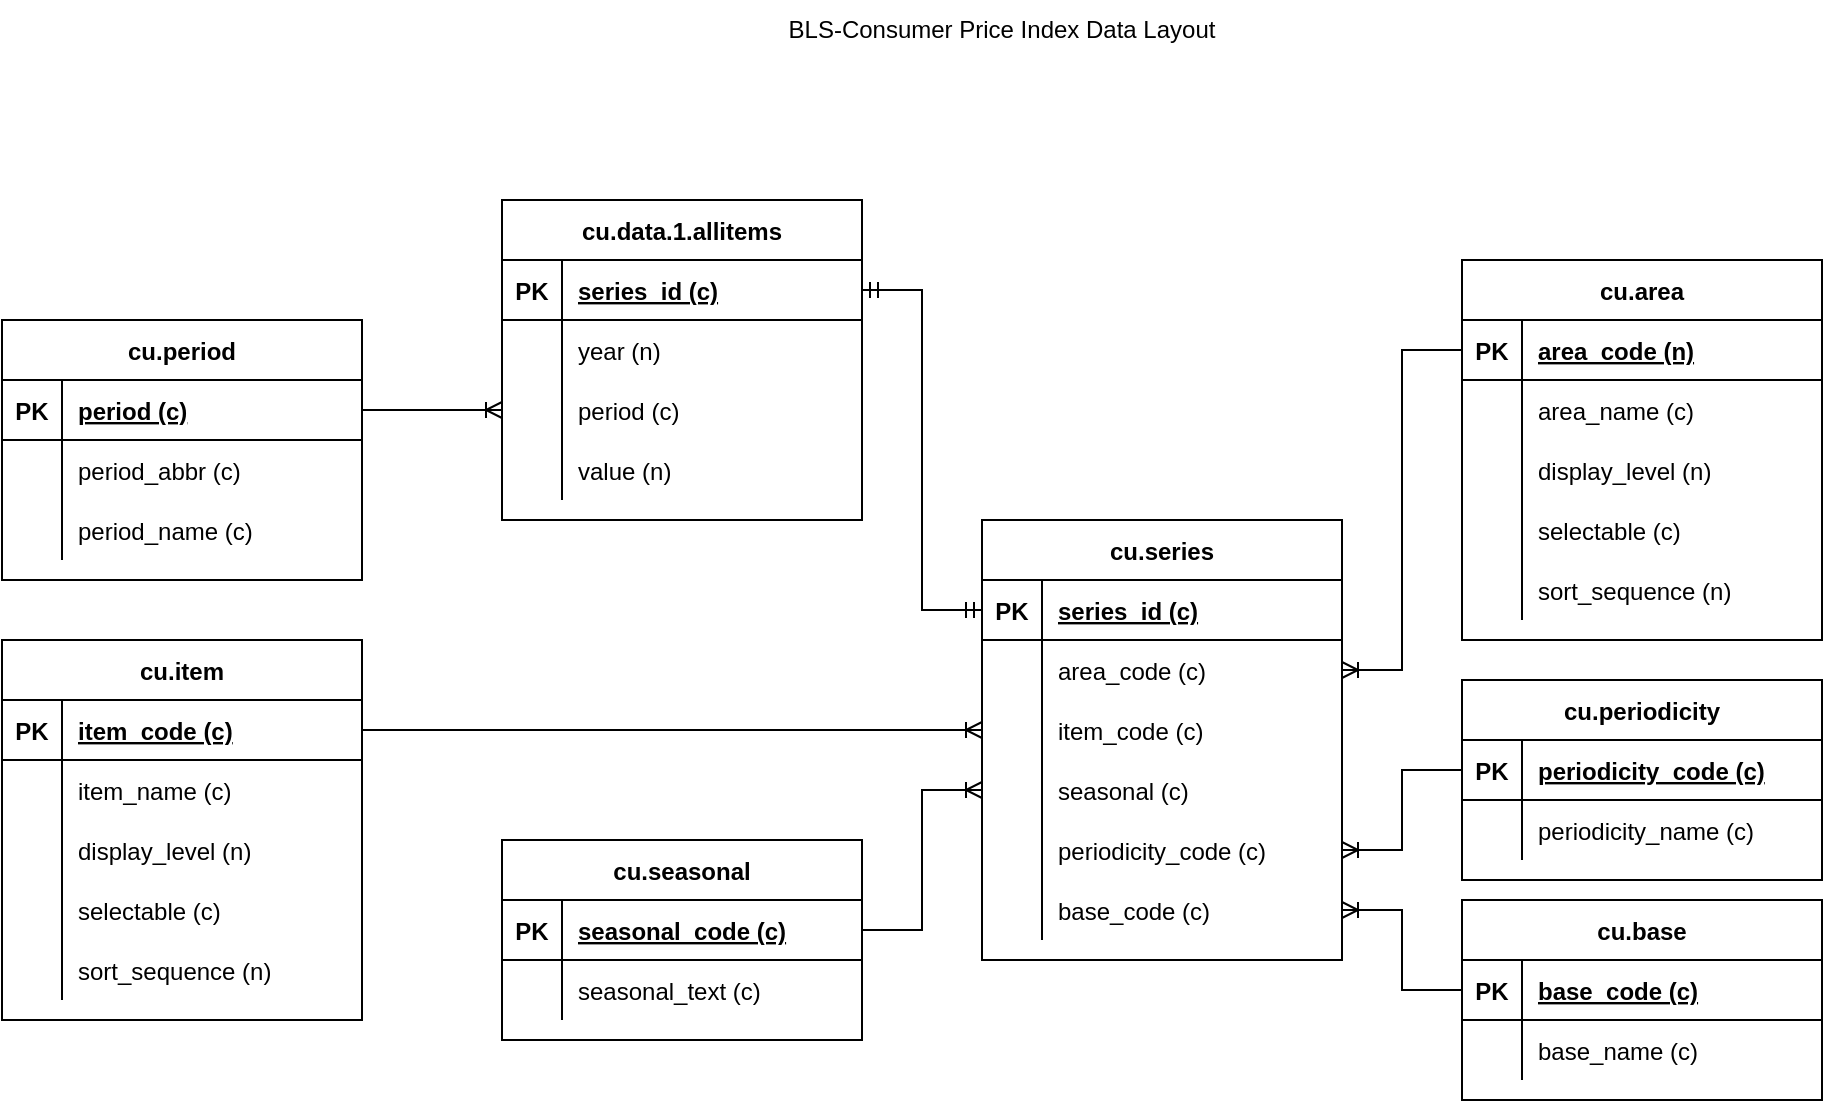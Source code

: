 <mxfile version="15.7.0" type="github">
  <diagram id="PJ_tOy3wqGNnzfthgvmi" name="Page-1">
    <mxGraphModel dx="1006" dy="717" grid="1" gridSize="10" guides="1" tooltips="1" connect="1" arrows="1" fold="1" page="1" pageScale="1" pageWidth="850" pageHeight="1100" math="0" shadow="0">
      <root>
        <mxCell id="0" />
        <mxCell id="1" parent="0" />
        <mxCell id="EounWeJHLYXHuSPAke20-1" value="cu.area" style="shape=table;startSize=30;container=1;collapsible=1;childLayout=tableLayout;fixedRows=1;rowLines=0;fontStyle=1;align=center;resizeLast=1;" vertex="1" parent="1">
          <mxGeometry x="1200" y="420" width="180" height="190" as="geometry" />
        </mxCell>
        <mxCell id="EounWeJHLYXHuSPAke20-2" value="" style="shape=partialRectangle;collapsible=0;dropTarget=0;pointerEvents=0;fillColor=none;top=0;left=0;bottom=1;right=0;points=[[0,0.5],[1,0.5]];portConstraint=eastwest;" vertex="1" parent="EounWeJHLYXHuSPAke20-1">
          <mxGeometry y="30" width="180" height="30" as="geometry" />
        </mxCell>
        <mxCell id="EounWeJHLYXHuSPAke20-3" value="PK" style="shape=partialRectangle;connectable=0;fillColor=none;top=0;left=0;bottom=0;right=0;fontStyle=1;overflow=hidden;" vertex="1" parent="EounWeJHLYXHuSPAke20-2">
          <mxGeometry width="30" height="30" as="geometry">
            <mxRectangle width="30" height="30" as="alternateBounds" />
          </mxGeometry>
        </mxCell>
        <mxCell id="EounWeJHLYXHuSPAke20-4" value="area_code (n)" style="shape=partialRectangle;connectable=0;fillColor=none;top=0;left=0;bottom=0;right=0;align=left;spacingLeft=6;fontStyle=5;overflow=hidden;" vertex="1" parent="EounWeJHLYXHuSPAke20-2">
          <mxGeometry x="30" width="150" height="30" as="geometry">
            <mxRectangle width="150" height="30" as="alternateBounds" />
          </mxGeometry>
        </mxCell>
        <mxCell id="EounWeJHLYXHuSPAke20-5" value="" style="shape=partialRectangle;collapsible=0;dropTarget=0;pointerEvents=0;fillColor=none;top=0;left=0;bottom=0;right=0;points=[[0,0.5],[1,0.5]];portConstraint=eastwest;" vertex="1" parent="EounWeJHLYXHuSPAke20-1">
          <mxGeometry y="60" width="180" height="30" as="geometry" />
        </mxCell>
        <mxCell id="EounWeJHLYXHuSPAke20-6" value="" style="shape=partialRectangle;connectable=0;fillColor=none;top=0;left=0;bottom=0;right=0;editable=1;overflow=hidden;" vertex="1" parent="EounWeJHLYXHuSPAke20-5">
          <mxGeometry width="30" height="30" as="geometry">
            <mxRectangle width="30" height="30" as="alternateBounds" />
          </mxGeometry>
        </mxCell>
        <mxCell id="EounWeJHLYXHuSPAke20-7" value="area_name (c)" style="shape=partialRectangle;connectable=0;fillColor=none;top=0;left=0;bottom=0;right=0;align=left;spacingLeft=6;overflow=hidden;" vertex="1" parent="EounWeJHLYXHuSPAke20-5">
          <mxGeometry x="30" width="150" height="30" as="geometry">
            <mxRectangle width="150" height="30" as="alternateBounds" />
          </mxGeometry>
        </mxCell>
        <mxCell id="EounWeJHLYXHuSPAke20-8" value="" style="shape=partialRectangle;collapsible=0;dropTarget=0;pointerEvents=0;fillColor=none;top=0;left=0;bottom=0;right=0;points=[[0,0.5],[1,0.5]];portConstraint=eastwest;" vertex="1" parent="EounWeJHLYXHuSPAke20-1">
          <mxGeometry y="90" width="180" height="30" as="geometry" />
        </mxCell>
        <mxCell id="EounWeJHLYXHuSPAke20-9" value="" style="shape=partialRectangle;connectable=0;fillColor=none;top=0;left=0;bottom=0;right=0;editable=1;overflow=hidden;" vertex="1" parent="EounWeJHLYXHuSPAke20-8">
          <mxGeometry width="30" height="30" as="geometry">
            <mxRectangle width="30" height="30" as="alternateBounds" />
          </mxGeometry>
        </mxCell>
        <mxCell id="EounWeJHLYXHuSPAke20-10" value="display_level (n)" style="shape=partialRectangle;connectable=0;fillColor=none;top=0;left=0;bottom=0;right=0;align=left;spacingLeft=6;overflow=hidden;" vertex="1" parent="EounWeJHLYXHuSPAke20-8">
          <mxGeometry x="30" width="150" height="30" as="geometry">
            <mxRectangle width="150" height="30" as="alternateBounds" />
          </mxGeometry>
        </mxCell>
        <mxCell id="EounWeJHLYXHuSPAke20-11" value="" style="shape=partialRectangle;collapsible=0;dropTarget=0;pointerEvents=0;fillColor=none;top=0;left=0;bottom=0;right=0;points=[[0,0.5],[1,0.5]];portConstraint=eastwest;" vertex="1" parent="EounWeJHLYXHuSPAke20-1">
          <mxGeometry y="120" width="180" height="30" as="geometry" />
        </mxCell>
        <mxCell id="EounWeJHLYXHuSPAke20-12" value="" style="shape=partialRectangle;connectable=0;fillColor=none;top=0;left=0;bottom=0;right=0;editable=1;overflow=hidden;" vertex="1" parent="EounWeJHLYXHuSPAke20-11">
          <mxGeometry width="30" height="30" as="geometry">
            <mxRectangle width="30" height="30" as="alternateBounds" />
          </mxGeometry>
        </mxCell>
        <mxCell id="EounWeJHLYXHuSPAke20-13" value="selectable (c)" style="shape=partialRectangle;connectable=0;fillColor=none;top=0;left=0;bottom=0;right=0;align=left;spacingLeft=6;overflow=hidden;" vertex="1" parent="EounWeJHLYXHuSPAke20-11">
          <mxGeometry x="30" width="150" height="30" as="geometry">
            <mxRectangle width="150" height="30" as="alternateBounds" />
          </mxGeometry>
        </mxCell>
        <mxCell id="EounWeJHLYXHuSPAke20-14" value="" style="shape=partialRectangle;collapsible=0;dropTarget=0;pointerEvents=0;fillColor=none;top=0;left=0;bottom=0;right=0;points=[[0,0.5],[1,0.5]];portConstraint=eastwest;" vertex="1" parent="EounWeJHLYXHuSPAke20-1">
          <mxGeometry y="150" width="180" height="30" as="geometry" />
        </mxCell>
        <mxCell id="EounWeJHLYXHuSPAke20-15" value="" style="shape=partialRectangle;connectable=0;fillColor=none;top=0;left=0;bottom=0;right=0;editable=1;overflow=hidden;" vertex="1" parent="EounWeJHLYXHuSPAke20-14">
          <mxGeometry width="30" height="30" as="geometry">
            <mxRectangle width="30" height="30" as="alternateBounds" />
          </mxGeometry>
        </mxCell>
        <mxCell id="EounWeJHLYXHuSPAke20-16" value="sort_sequence (n)" style="shape=partialRectangle;connectable=0;fillColor=none;top=0;left=0;bottom=0;right=0;align=left;spacingLeft=6;overflow=hidden;" vertex="1" parent="EounWeJHLYXHuSPAke20-14">
          <mxGeometry x="30" width="150" height="30" as="geometry">
            <mxRectangle width="150" height="30" as="alternateBounds" />
          </mxGeometry>
        </mxCell>
        <mxCell id="EounWeJHLYXHuSPAke20-17" value="cu.base" style="shape=table;startSize=30;container=1;collapsible=1;childLayout=tableLayout;fixedRows=1;rowLines=0;fontStyle=1;align=center;resizeLast=1;" vertex="1" parent="1">
          <mxGeometry x="1200" y="740" width="180" height="100" as="geometry" />
        </mxCell>
        <mxCell id="EounWeJHLYXHuSPAke20-18" value="" style="shape=partialRectangle;collapsible=0;dropTarget=0;pointerEvents=0;fillColor=none;top=0;left=0;bottom=1;right=0;points=[[0,0.5],[1,0.5]];portConstraint=eastwest;" vertex="1" parent="EounWeJHLYXHuSPAke20-17">
          <mxGeometry y="30" width="180" height="30" as="geometry" />
        </mxCell>
        <mxCell id="EounWeJHLYXHuSPAke20-19" value="PK" style="shape=partialRectangle;connectable=0;fillColor=none;top=0;left=0;bottom=0;right=0;fontStyle=1;overflow=hidden;" vertex="1" parent="EounWeJHLYXHuSPAke20-18">
          <mxGeometry width="30" height="30" as="geometry">
            <mxRectangle width="30" height="30" as="alternateBounds" />
          </mxGeometry>
        </mxCell>
        <mxCell id="EounWeJHLYXHuSPAke20-20" value="base_code (c)" style="shape=partialRectangle;connectable=0;fillColor=none;top=0;left=0;bottom=0;right=0;align=left;spacingLeft=6;fontStyle=5;overflow=hidden;" vertex="1" parent="EounWeJHLYXHuSPAke20-18">
          <mxGeometry x="30" width="150" height="30" as="geometry">
            <mxRectangle width="150" height="30" as="alternateBounds" />
          </mxGeometry>
        </mxCell>
        <mxCell id="EounWeJHLYXHuSPAke20-21" value="" style="shape=partialRectangle;collapsible=0;dropTarget=0;pointerEvents=0;fillColor=none;top=0;left=0;bottom=0;right=0;points=[[0,0.5],[1,0.5]];portConstraint=eastwest;" vertex="1" parent="EounWeJHLYXHuSPAke20-17">
          <mxGeometry y="60" width="180" height="30" as="geometry" />
        </mxCell>
        <mxCell id="EounWeJHLYXHuSPAke20-22" value="" style="shape=partialRectangle;connectable=0;fillColor=none;top=0;left=0;bottom=0;right=0;editable=1;overflow=hidden;" vertex="1" parent="EounWeJHLYXHuSPAke20-21">
          <mxGeometry width="30" height="30" as="geometry">
            <mxRectangle width="30" height="30" as="alternateBounds" />
          </mxGeometry>
        </mxCell>
        <mxCell id="EounWeJHLYXHuSPAke20-23" value="base_name (c)" style="shape=partialRectangle;connectable=0;fillColor=none;top=0;left=0;bottom=0;right=0;align=left;spacingLeft=6;overflow=hidden;" vertex="1" parent="EounWeJHLYXHuSPAke20-21">
          <mxGeometry x="30" width="150" height="30" as="geometry">
            <mxRectangle width="150" height="30" as="alternateBounds" />
          </mxGeometry>
        </mxCell>
        <mxCell id="EounWeJHLYXHuSPAke20-30" value="cu.data.1.allitems" style="shape=table;startSize=30;container=1;collapsible=1;childLayout=tableLayout;fixedRows=1;rowLines=0;fontStyle=1;align=center;resizeLast=1;" vertex="1" parent="1">
          <mxGeometry x="720" y="390" width="180" height="160" as="geometry" />
        </mxCell>
        <mxCell id="EounWeJHLYXHuSPAke20-31" value="" style="shape=partialRectangle;collapsible=0;dropTarget=0;pointerEvents=0;fillColor=none;top=0;left=0;bottom=1;right=0;points=[[0,0.5],[1,0.5]];portConstraint=eastwest;" vertex="1" parent="EounWeJHLYXHuSPAke20-30">
          <mxGeometry y="30" width="180" height="30" as="geometry" />
        </mxCell>
        <mxCell id="EounWeJHLYXHuSPAke20-32" value="PK" style="shape=partialRectangle;connectable=0;fillColor=none;top=0;left=0;bottom=0;right=0;fontStyle=1;overflow=hidden;" vertex="1" parent="EounWeJHLYXHuSPAke20-31">
          <mxGeometry width="30" height="30" as="geometry">
            <mxRectangle width="30" height="30" as="alternateBounds" />
          </mxGeometry>
        </mxCell>
        <mxCell id="EounWeJHLYXHuSPAke20-33" value="series_id (c)" style="shape=partialRectangle;connectable=0;fillColor=none;top=0;left=0;bottom=0;right=0;align=left;spacingLeft=6;fontStyle=5;overflow=hidden;" vertex="1" parent="EounWeJHLYXHuSPAke20-31">
          <mxGeometry x="30" width="150" height="30" as="geometry">
            <mxRectangle width="150" height="30" as="alternateBounds" />
          </mxGeometry>
        </mxCell>
        <mxCell id="EounWeJHLYXHuSPAke20-34" value="" style="shape=partialRectangle;collapsible=0;dropTarget=0;pointerEvents=0;fillColor=none;top=0;left=0;bottom=0;right=0;points=[[0,0.5],[1,0.5]];portConstraint=eastwest;" vertex="1" parent="EounWeJHLYXHuSPAke20-30">
          <mxGeometry y="60" width="180" height="30" as="geometry" />
        </mxCell>
        <mxCell id="EounWeJHLYXHuSPAke20-35" value="" style="shape=partialRectangle;connectable=0;fillColor=none;top=0;left=0;bottom=0;right=0;editable=1;overflow=hidden;" vertex="1" parent="EounWeJHLYXHuSPAke20-34">
          <mxGeometry width="30" height="30" as="geometry">
            <mxRectangle width="30" height="30" as="alternateBounds" />
          </mxGeometry>
        </mxCell>
        <mxCell id="EounWeJHLYXHuSPAke20-36" value="year (n)" style="shape=partialRectangle;connectable=0;fillColor=none;top=0;left=0;bottom=0;right=0;align=left;spacingLeft=6;overflow=hidden;" vertex="1" parent="EounWeJHLYXHuSPAke20-34">
          <mxGeometry x="30" width="150" height="30" as="geometry">
            <mxRectangle width="150" height="30" as="alternateBounds" />
          </mxGeometry>
        </mxCell>
        <mxCell id="EounWeJHLYXHuSPAke20-37" value="" style="shape=partialRectangle;collapsible=0;dropTarget=0;pointerEvents=0;fillColor=none;top=0;left=0;bottom=0;right=0;points=[[0,0.5],[1,0.5]];portConstraint=eastwest;" vertex="1" parent="EounWeJHLYXHuSPAke20-30">
          <mxGeometry y="90" width="180" height="30" as="geometry" />
        </mxCell>
        <mxCell id="EounWeJHLYXHuSPAke20-38" value="" style="shape=partialRectangle;connectable=0;fillColor=none;top=0;left=0;bottom=0;right=0;editable=1;overflow=hidden;" vertex="1" parent="EounWeJHLYXHuSPAke20-37">
          <mxGeometry width="30" height="30" as="geometry">
            <mxRectangle width="30" height="30" as="alternateBounds" />
          </mxGeometry>
        </mxCell>
        <mxCell id="EounWeJHLYXHuSPAke20-39" value="period (c)" style="shape=partialRectangle;connectable=0;fillColor=none;top=0;left=0;bottom=0;right=0;align=left;spacingLeft=6;overflow=hidden;" vertex="1" parent="EounWeJHLYXHuSPAke20-37">
          <mxGeometry x="30" width="150" height="30" as="geometry">
            <mxRectangle width="150" height="30" as="alternateBounds" />
          </mxGeometry>
        </mxCell>
        <mxCell id="EounWeJHLYXHuSPAke20-40" value="" style="shape=partialRectangle;collapsible=0;dropTarget=0;pointerEvents=0;fillColor=none;top=0;left=0;bottom=0;right=0;points=[[0,0.5],[1,0.5]];portConstraint=eastwest;" vertex="1" parent="EounWeJHLYXHuSPAke20-30">
          <mxGeometry y="120" width="180" height="30" as="geometry" />
        </mxCell>
        <mxCell id="EounWeJHLYXHuSPAke20-41" value="" style="shape=partialRectangle;connectable=0;fillColor=none;top=0;left=0;bottom=0;right=0;editable=1;overflow=hidden;" vertex="1" parent="EounWeJHLYXHuSPAke20-40">
          <mxGeometry width="30" height="30" as="geometry">
            <mxRectangle width="30" height="30" as="alternateBounds" />
          </mxGeometry>
        </mxCell>
        <mxCell id="EounWeJHLYXHuSPAke20-42" value="value (n)" style="shape=partialRectangle;connectable=0;fillColor=none;top=0;left=0;bottom=0;right=0;align=left;spacingLeft=6;overflow=hidden;" vertex="1" parent="EounWeJHLYXHuSPAke20-40">
          <mxGeometry x="30" width="150" height="30" as="geometry">
            <mxRectangle width="150" height="30" as="alternateBounds" />
          </mxGeometry>
        </mxCell>
        <mxCell id="EounWeJHLYXHuSPAke20-43" value="cu.item" style="shape=table;startSize=30;container=1;collapsible=1;childLayout=tableLayout;fixedRows=1;rowLines=0;fontStyle=1;align=center;resizeLast=1;" vertex="1" parent="1">
          <mxGeometry x="470" y="610" width="180" height="190" as="geometry" />
        </mxCell>
        <mxCell id="EounWeJHLYXHuSPAke20-44" value="" style="shape=partialRectangle;collapsible=0;dropTarget=0;pointerEvents=0;fillColor=none;top=0;left=0;bottom=1;right=0;points=[[0,0.5],[1,0.5]];portConstraint=eastwest;" vertex="1" parent="EounWeJHLYXHuSPAke20-43">
          <mxGeometry y="30" width="180" height="30" as="geometry" />
        </mxCell>
        <mxCell id="EounWeJHLYXHuSPAke20-45" value="PK" style="shape=partialRectangle;connectable=0;fillColor=none;top=0;left=0;bottom=0;right=0;fontStyle=1;overflow=hidden;" vertex="1" parent="EounWeJHLYXHuSPAke20-44">
          <mxGeometry width="30" height="30" as="geometry">
            <mxRectangle width="30" height="30" as="alternateBounds" />
          </mxGeometry>
        </mxCell>
        <mxCell id="EounWeJHLYXHuSPAke20-46" value="item_code (c)" style="shape=partialRectangle;connectable=0;fillColor=none;top=0;left=0;bottom=0;right=0;align=left;spacingLeft=6;fontStyle=5;overflow=hidden;" vertex="1" parent="EounWeJHLYXHuSPAke20-44">
          <mxGeometry x="30" width="150" height="30" as="geometry">
            <mxRectangle width="150" height="30" as="alternateBounds" />
          </mxGeometry>
        </mxCell>
        <mxCell id="EounWeJHLYXHuSPAke20-47" value="" style="shape=partialRectangle;collapsible=0;dropTarget=0;pointerEvents=0;fillColor=none;top=0;left=0;bottom=0;right=0;points=[[0,0.5],[1,0.5]];portConstraint=eastwest;" vertex="1" parent="EounWeJHLYXHuSPAke20-43">
          <mxGeometry y="60" width="180" height="30" as="geometry" />
        </mxCell>
        <mxCell id="EounWeJHLYXHuSPAke20-48" value="" style="shape=partialRectangle;connectable=0;fillColor=none;top=0;left=0;bottom=0;right=0;editable=1;overflow=hidden;" vertex="1" parent="EounWeJHLYXHuSPAke20-47">
          <mxGeometry width="30" height="30" as="geometry">
            <mxRectangle width="30" height="30" as="alternateBounds" />
          </mxGeometry>
        </mxCell>
        <mxCell id="EounWeJHLYXHuSPAke20-49" value="item_name (c)" style="shape=partialRectangle;connectable=0;fillColor=none;top=0;left=0;bottom=0;right=0;align=left;spacingLeft=6;overflow=hidden;" vertex="1" parent="EounWeJHLYXHuSPAke20-47">
          <mxGeometry x="30" width="150" height="30" as="geometry">
            <mxRectangle width="150" height="30" as="alternateBounds" />
          </mxGeometry>
        </mxCell>
        <mxCell id="EounWeJHLYXHuSPAke20-50" value="" style="shape=partialRectangle;collapsible=0;dropTarget=0;pointerEvents=0;fillColor=none;top=0;left=0;bottom=0;right=0;points=[[0,0.5],[1,0.5]];portConstraint=eastwest;" vertex="1" parent="EounWeJHLYXHuSPAke20-43">
          <mxGeometry y="90" width="180" height="30" as="geometry" />
        </mxCell>
        <mxCell id="EounWeJHLYXHuSPAke20-51" value="" style="shape=partialRectangle;connectable=0;fillColor=none;top=0;left=0;bottom=0;right=0;editable=1;overflow=hidden;" vertex="1" parent="EounWeJHLYXHuSPAke20-50">
          <mxGeometry width="30" height="30" as="geometry">
            <mxRectangle width="30" height="30" as="alternateBounds" />
          </mxGeometry>
        </mxCell>
        <mxCell id="EounWeJHLYXHuSPAke20-52" value="display_level (n)" style="shape=partialRectangle;connectable=0;fillColor=none;top=0;left=0;bottom=0;right=0;align=left;spacingLeft=6;overflow=hidden;" vertex="1" parent="EounWeJHLYXHuSPAke20-50">
          <mxGeometry x="30" width="150" height="30" as="geometry">
            <mxRectangle width="150" height="30" as="alternateBounds" />
          </mxGeometry>
        </mxCell>
        <mxCell id="EounWeJHLYXHuSPAke20-53" value="" style="shape=partialRectangle;collapsible=0;dropTarget=0;pointerEvents=0;fillColor=none;top=0;left=0;bottom=0;right=0;points=[[0,0.5],[1,0.5]];portConstraint=eastwest;" vertex="1" parent="EounWeJHLYXHuSPAke20-43">
          <mxGeometry y="120" width="180" height="30" as="geometry" />
        </mxCell>
        <mxCell id="EounWeJHLYXHuSPAke20-54" value="" style="shape=partialRectangle;connectable=0;fillColor=none;top=0;left=0;bottom=0;right=0;editable=1;overflow=hidden;" vertex="1" parent="EounWeJHLYXHuSPAke20-53">
          <mxGeometry width="30" height="30" as="geometry">
            <mxRectangle width="30" height="30" as="alternateBounds" />
          </mxGeometry>
        </mxCell>
        <mxCell id="EounWeJHLYXHuSPAke20-55" value="selectable (c)" style="shape=partialRectangle;connectable=0;fillColor=none;top=0;left=0;bottom=0;right=0;align=left;spacingLeft=6;overflow=hidden;" vertex="1" parent="EounWeJHLYXHuSPAke20-53">
          <mxGeometry x="30" width="150" height="30" as="geometry">
            <mxRectangle width="150" height="30" as="alternateBounds" />
          </mxGeometry>
        </mxCell>
        <mxCell id="EounWeJHLYXHuSPAke20-56" value="" style="shape=partialRectangle;collapsible=0;dropTarget=0;pointerEvents=0;fillColor=none;top=0;left=0;bottom=0;right=0;points=[[0,0.5],[1,0.5]];portConstraint=eastwest;" vertex="1" parent="EounWeJHLYXHuSPAke20-43">
          <mxGeometry y="150" width="180" height="30" as="geometry" />
        </mxCell>
        <mxCell id="EounWeJHLYXHuSPAke20-57" value="" style="shape=partialRectangle;connectable=0;fillColor=none;top=0;left=0;bottom=0;right=0;editable=1;overflow=hidden;" vertex="1" parent="EounWeJHLYXHuSPAke20-56">
          <mxGeometry width="30" height="30" as="geometry">
            <mxRectangle width="30" height="30" as="alternateBounds" />
          </mxGeometry>
        </mxCell>
        <mxCell id="EounWeJHLYXHuSPAke20-58" value="sort_sequence (n)" style="shape=partialRectangle;connectable=0;fillColor=none;top=0;left=0;bottom=0;right=0;align=left;spacingLeft=6;overflow=hidden;" vertex="1" parent="EounWeJHLYXHuSPAke20-56">
          <mxGeometry x="30" width="150" height="30" as="geometry">
            <mxRectangle width="150" height="30" as="alternateBounds" />
          </mxGeometry>
        </mxCell>
        <mxCell id="EounWeJHLYXHuSPAke20-59" value="cu.period" style="shape=table;startSize=30;container=1;collapsible=1;childLayout=tableLayout;fixedRows=1;rowLines=0;fontStyle=1;align=center;resizeLast=1;" vertex="1" parent="1">
          <mxGeometry x="470" y="450" width="180" height="130" as="geometry" />
        </mxCell>
        <mxCell id="EounWeJHLYXHuSPAke20-60" value="" style="shape=partialRectangle;collapsible=0;dropTarget=0;pointerEvents=0;fillColor=none;top=0;left=0;bottom=1;right=0;points=[[0,0.5],[1,0.5]];portConstraint=eastwest;" vertex="1" parent="EounWeJHLYXHuSPAke20-59">
          <mxGeometry y="30" width="180" height="30" as="geometry" />
        </mxCell>
        <mxCell id="EounWeJHLYXHuSPAke20-61" value="PK" style="shape=partialRectangle;connectable=0;fillColor=none;top=0;left=0;bottom=0;right=0;fontStyle=1;overflow=hidden;" vertex="1" parent="EounWeJHLYXHuSPAke20-60">
          <mxGeometry width="30" height="30" as="geometry">
            <mxRectangle width="30" height="30" as="alternateBounds" />
          </mxGeometry>
        </mxCell>
        <mxCell id="EounWeJHLYXHuSPAke20-62" value="period (c)" style="shape=partialRectangle;connectable=0;fillColor=none;top=0;left=0;bottom=0;right=0;align=left;spacingLeft=6;fontStyle=5;overflow=hidden;" vertex="1" parent="EounWeJHLYXHuSPAke20-60">
          <mxGeometry x="30" width="150" height="30" as="geometry">
            <mxRectangle width="150" height="30" as="alternateBounds" />
          </mxGeometry>
        </mxCell>
        <mxCell id="EounWeJHLYXHuSPAke20-63" value="" style="shape=partialRectangle;collapsible=0;dropTarget=0;pointerEvents=0;fillColor=none;top=0;left=0;bottom=0;right=0;points=[[0,0.5],[1,0.5]];portConstraint=eastwest;" vertex="1" parent="EounWeJHLYXHuSPAke20-59">
          <mxGeometry y="60" width="180" height="30" as="geometry" />
        </mxCell>
        <mxCell id="EounWeJHLYXHuSPAke20-64" value="" style="shape=partialRectangle;connectable=0;fillColor=none;top=0;left=0;bottom=0;right=0;editable=1;overflow=hidden;" vertex="1" parent="EounWeJHLYXHuSPAke20-63">
          <mxGeometry width="30" height="30" as="geometry">
            <mxRectangle width="30" height="30" as="alternateBounds" />
          </mxGeometry>
        </mxCell>
        <mxCell id="EounWeJHLYXHuSPAke20-65" value="period_abbr (c)" style="shape=partialRectangle;connectable=0;fillColor=none;top=0;left=0;bottom=0;right=0;align=left;spacingLeft=6;overflow=hidden;" vertex="1" parent="EounWeJHLYXHuSPAke20-63">
          <mxGeometry x="30" width="150" height="30" as="geometry">
            <mxRectangle width="150" height="30" as="alternateBounds" />
          </mxGeometry>
        </mxCell>
        <mxCell id="EounWeJHLYXHuSPAke20-66" value="" style="shape=partialRectangle;collapsible=0;dropTarget=0;pointerEvents=0;fillColor=none;top=0;left=0;bottom=0;right=0;points=[[0,0.5],[1,0.5]];portConstraint=eastwest;" vertex="1" parent="EounWeJHLYXHuSPAke20-59">
          <mxGeometry y="90" width="180" height="30" as="geometry" />
        </mxCell>
        <mxCell id="EounWeJHLYXHuSPAke20-67" value="" style="shape=partialRectangle;connectable=0;fillColor=none;top=0;left=0;bottom=0;right=0;editable=1;overflow=hidden;" vertex="1" parent="EounWeJHLYXHuSPAke20-66">
          <mxGeometry width="30" height="30" as="geometry">
            <mxRectangle width="30" height="30" as="alternateBounds" />
          </mxGeometry>
        </mxCell>
        <mxCell id="EounWeJHLYXHuSPAke20-68" value="period_name (c)" style="shape=partialRectangle;connectable=0;fillColor=none;top=0;left=0;bottom=0;right=0;align=left;spacingLeft=6;overflow=hidden;" vertex="1" parent="EounWeJHLYXHuSPAke20-66">
          <mxGeometry x="30" width="150" height="30" as="geometry">
            <mxRectangle width="150" height="30" as="alternateBounds" />
          </mxGeometry>
        </mxCell>
        <mxCell id="EounWeJHLYXHuSPAke20-72" value="" style="edgeStyle=entityRelationEdgeStyle;fontSize=12;html=1;endArrow=ERoneToMany;rounded=0;" edge="1" parent="1" source="EounWeJHLYXHuSPAke20-60" target="EounWeJHLYXHuSPAke20-37">
          <mxGeometry width="100" height="100" relative="1" as="geometry">
            <mxPoint x="440" y="400" as="sourcePoint" />
            <mxPoint x="540" y="300" as="targetPoint" />
          </mxGeometry>
        </mxCell>
        <mxCell id="EounWeJHLYXHuSPAke20-73" value="cu.periodicity" style="shape=table;startSize=30;container=1;collapsible=1;childLayout=tableLayout;fixedRows=1;rowLines=0;fontStyle=1;align=center;resizeLast=1;" vertex="1" parent="1">
          <mxGeometry x="1200" y="630" width="180" height="100" as="geometry" />
        </mxCell>
        <mxCell id="EounWeJHLYXHuSPAke20-74" value="" style="shape=partialRectangle;collapsible=0;dropTarget=0;pointerEvents=0;fillColor=none;top=0;left=0;bottom=1;right=0;points=[[0,0.5],[1,0.5]];portConstraint=eastwest;" vertex="1" parent="EounWeJHLYXHuSPAke20-73">
          <mxGeometry y="30" width="180" height="30" as="geometry" />
        </mxCell>
        <mxCell id="EounWeJHLYXHuSPAke20-75" value="PK" style="shape=partialRectangle;connectable=0;fillColor=none;top=0;left=0;bottom=0;right=0;fontStyle=1;overflow=hidden;" vertex="1" parent="EounWeJHLYXHuSPAke20-74">
          <mxGeometry width="30" height="30" as="geometry">
            <mxRectangle width="30" height="30" as="alternateBounds" />
          </mxGeometry>
        </mxCell>
        <mxCell id="EounWeJHLYXHuSPAke20-76" value="periodicity_code (c)" style="shape=partialRectangle;connectable=0;fillColor=none;top=0;left=0;bottom=0;right=0;align=left;spacingLeft=6;fontStyle=5;overflow=hidden;" vertex="1" parent="EounWeJHLYXHuSPAke20-74">
          <mxGeometry x="30" width="150" height="30" as="geometry">
            <mxRectangle width="150" height="30" as="alternateBounds" />
          </mxGeometry>
        </mxCell>
        <mxCell id="EounWeJHLYXHuSPAke20-77" value="" style="shape=partialRectangle;collapsible=0;dropTarget=0;pointerEvents=0;fillColor=none;top=0;left=0;bottom=0;right=0;points=[[0,0.5],[1,0.5]];portConstraint=eastwest;" vertex="1" parent="EounWeJHLYXHuSPAke20-73">
          <mxGeometry y="60" width="180" height="30" as="geometry" />
        </mxCell>
        <mxCell id="EounWeJHLYXHuSPAke20-78" value="" style="shape=partialRectangle;connectable=0;fillColor=none;top=0;left=0;bottom=0;right=0;editable=1;overflow=hidden;" vertex="1" parent="EounWeJHLYXHuSPAke20-77">
          <mxGeometry width="30" height="30" as="geometry">
            <mxRectangle width="30" height="30" as="alternateBounds" />
          </mxGeometry>
        </mxCell>
        <mxCell id="EounWeJHLYXHuSPAke20-79" value="periodicity_name (c)" style="shape=partialRectangle;connectable=0;fillColor=none;top=0;left=0;bottom=0;right=0;align=left;spacingLeft=6;overflow=hidden;" vertex="1" parent="EounWeJHLYXHuSPAke20-77">
          <mxGeometry x="30" width="150" height="30" as="geometry">
            <mxRectangle width="150" height="30" as="alternateBounds" />
          </mxGeometry>
        </mxCell>
        <mxCell id="EounWeJHLYXHuSPAke20-86" value="cu.seasonal" style="shape=table;startSize=30;container=1;collapsible=1;childLayout=tableLayout;fixedRows=1;rowLines=0;fontStyle=1;align=center;resizeLast=1;" vertex="1" parent="1">
          <mxGeometry x="720" y="710" width="180" height="100" as="geometry" />
        </mxCell>
        <mxCell id="EounWeJHLYXHuSPAke20-87" value="" style="shape=partialRectangle;collapsible=0;dropTarget=0;pointerEvents=0;fillColor=none;top=0;left=0;bottom=1;right=0;points=[[0,0.5],[1,0.5]];portConstraint=eastwest;" vertex="1" parent="EounWeJHLYXHuSPAke20-86">
          <mxGeometry y="30" width="180" height="30" as="geometry" />
        </mxCell>
        <mxCell id="EounWeJHLYXHuSPAke20-88" value="PK" style="shape=partialRectangle;connectable=0;fillColor=none;top=0;left=0;bottom=0;right=0;fontStyle=1;overflow=hidden;" vertex="1" parent="EounWeJHLYXHuSPAke20-87">
          <mxGeometry width="30" height="30" as="geometry">
            <mxRectangle width="30" height="30" as="alternateBounds" />
          </mxGeometry>
        </mxCell>
        <mxCell id="EounWeJHLYXHuSPAke20-89" value="seasonal_code (c)" style="shape=partialRectangle;connectable=0;fillColor=none;top=0;left=0;bottom=0;right=0;align=left;spacingLeft=6;fontStyle=5;overflow=hidden;" vertex="1" parent="EounWeJHLYXHuSPAke20-87">
          <mxGeometry x="30" width="150" height="30" as="geometry">
            <mxRectangle width="150" height="30" as="alternateBounds" />
          </mxGeometry>
        </mxCell>
        <mxCell id="EounWeJHLYXHuSPAke20-90" value="" style="shape=partialRectangle;collapsible=0;dropTarget=0;pointerEvents=0;fillColor=none;top=0;left=0;bottom=0;right=0;points=[[0,0.5],[1,0.5]];portConstraint=eastwest;" vertex="1" parent="EounWeJHLYXHuSPAke20-86">
          <mxGeometry y="60" width="180" height="30" as="geometry" />
        </mxCell>
        <mxCell id="EounWeJHLYXHuSPAke20-91" value="" style="shape=partialRectangle;connectable=0;fillColor=none;top=0;left=0;bottom=0;right=0;editable=1;overflow=hidden;" vertex="1" parent="EounWeJHLYXHuSPAke20-90">
          <mxGeometry width="30" height="30" as="geometry">
            <mxRectangle width="30" height="30" as="alternateBounds" />
          </mxGeometry>
        </mxCell>
        <mxCell id="EounWeJHLYXHuSPAke20-92" value="seasonal_text (c)" style="shape=partialRectangle;connectable=0;fillColor=none;top=0;left=0;bottom=0;right=0;align=left;spacingLeft=6;overflow=hidden;" vertex="1" parent="EounWeJHLYXHuSPAke20-90">
          <mxGeometry x="30" width="150" height="30" as="geometry">
            <mxRectangle width="150" height="30" as="alternateBounds" />
          </mxGeometry>
        </mxCell>
        <mxCell id="EounWeJHLYXHuSPAke20-99" value="cu.series" style="shape=table;startSize=30;container=1;collapsible=1;childLayout=tableLayout;fixedRows=1;rowLines=0;fontStyle=1;align=center;resizeLast=1;" vertex="1" parent="1">
          <mxGeometry x="960" y="550" width="180" height="220" as="geometry" />
        </mxCell>
        <mxCell id="EounWeJHLYXHuSPAke20-100" value="" style="shape=partialRectangle;collapsible=0;dropTarget=0;pointerEvents=0;fillColor=none;top=0;left=0;bottom=1;right=0;points=[[0,0.5],[1,0.5]];portConstraint=eastwest;" vertex="1" parent="EounWeJHLYXHuSPAke20-99">
          <mxGeometry y="30" width="180" height="30" as="geometry" />
        </mxCell>
        <mxCell id="EounWeJHLYXHuSPAke20-101" value="PK" style="shape=partialRectangle;connectable=0;fillColor=none;top=0;left=0;bottom=0;right=0;fontStyle=1;overflow=hidden;" vertex="1" parent="EounWeJHLYXHuSPAke20-100">
          <mxGeometry width="30" height="30" as="geometry">
            <mxRectangle width="30" height="30" as="alternateBounds" />
          </mxGeometry>
        </mxCell>
        <mxCell id="EounWeJHLYXHuSPAke20-102" value="series_id (c)" style="shape=partialRectangle;connectable=0;fillColor=none;top=0;left=0;bottom=0;right=0;align=left;spacingLeft=6;fontStyle=5;overflow=hidden;" vertex="1" parent="EounWeJHLYXHuSPAke20-100">
          <mxGeometry x="30" width="150" height="30" as="geometry">
            <mxRectangle width="150" height="30" as="alternateBounds" />
          </mxGeometry>
        </mxCell>
        <mxCell id="EounWeJHLYXHuSPAke20-103" value="" style="shape=partialRectangle;collapsible=0;dropTarget=0;pointerEvents=0;fillColor=none;top=0;left=0;bottom=0;right=0;points=[[0,0.5],[1,0.5]];portConstraint=eastwest;" vertex="1" parent="EounWeJHLYXHuSPAke20-99">
          <mxGeometry y="60" width="180" height="30" as="geometry" />
        </mxCell>
        <mxCell id="EounWeJHLYXHuSPAke20-104" value="" style="shape=partialRectangle;connectable=0;fillColor=none;top=0;left=0;bottom=0;right=0;editable=1;overflow=hidden;" vertex="1" parent="EounWeJHLYXHuSPAke20-103">
          <mxGeometry width="30" height="30" as="geometry">
            <mxRectangle width="30" height="30" as="alternateBounds" />
          </mxGeometry>
        </mxCell>
        <mxCell id="EounWeJHLYXHuSPAke20-105" value="area_code (c)" style="shape=partialRectangle;connectable=0;fillColor=none;top=0;left=0;bottom=0;right=0;align=left;spacingLeft=6;overflow=hidden;" vertex="1" parent="EounWeJHLYXHuSPAke20-103">
          <mxGeometry x="30" width="150" height="30" as="geometry">
            <mxRectangle width="150" height="30" as="alternateBounds" />
          </mxGeometry>
        </mxCell>
        <mxCell id="EounWeJHLYXHuSPAke20-106" value="" style="shape=partialRectangle;collapsible=0;dropTarget=0;pointerEvents=0;fillColor=none;top=0;left=0;bottom=0;right=0;points=[[0,0.5],[1,0.5]];portConstraint=eastwest;" vertex="1" parent="EounWeJHLYXHuSPAke20-99">
          <mxGeometry y="90" width="180" height="30" as="geometry" />
        </mxCell>
        <mxCell id="EounWeJHLYXHuSPAke20-107" value="" style="shape=partialRectangle;connectable=0;fillColor=none;top=0;left=0;bottom=0;right=0;editable=1;overflow=hidden;" vertex="1" parent="EounWeJHLYXHuSPAke20-106">
          <mxGeometry width="30" height="30" as="geometry">
            <mxRectangle width="30" height="30" as="alternateBounds" />
          </mxGeometry>
        </mxCell>
        <mxCell id="EounWeJHLYXHuSPAke20-108" value="item_code (c)" style="shape=partialRectangle;connectable=0;fillColor=none;top=0;left=0;bottom=0;right=0;align=left;spacingLeft=6;overflow=hidden;" vertex="1" parent="EounWeJHLYXHuSPAke20-106">
          <mxGeometry x="30" width="150" height="30" as="geometry">
            <mxRectangle width="150" height="30" as="alternateBounds" />
          </mxGeometry>
        </mxCell>
        <mxCell id="EounWeJHLYXHuSPAke20-109" value="" style="shape=partialRectangle;collapsible=0;dropTarget=0;pointerEvents=0;fillColor=none;top=0;left=0;bottom=0;right=0;points=[[0,0.5],[1,0.5]];portConstraint=eastwest;" vertex="1" parent="EounWeJHLYXHuSPAke20-99">
          <mxGeometry y="120" width="180" height="30" as="geometry" />
        </mxCell>
        <mxCell id="EounWeJHLYXHuSPAke20-110" value="" style="shape=partialRectangle;connectable=0;fillColor=none;top=0;left=0;bottom=0;right=0;editable=1;overflow=hidden;" vertex="1" parent="EounWeJHLYXHuSPAke20-109">
          <mxGeometry width="30" height="30" as="geometry">
            <mxRectangle width="30" height="30" as="alternateBounds" />
          </mxGeometry>
        </mxCell>
        <mxCell id="EounWeJHLYXHuSPAke20-111" value="seasonal (c)" style="shape=partialRectangle;connectable=0;fillColor=none;top=0;left=0;bottom=0;right=0;align=left;spacingLeft=6;overflow=hidden;" vertex="1" parent="EounWeJHLYXHuSPAke20-109">
          <mxGeometry x="30" width="150" height="30" as="geometry">
            <mxRectangle width="150" height="30" as="alternateBounds" />
          </mxGeometry>
        </mxCell>
        <mxCell id="EounWeJHLYXHuSPAke20-116" value="" style="shape=partialRectangle;collapsible=0;dropTarget=0;pointerEvents=0;fillColor=none;top=0;left=0;bottom=0;right=0;points=[[0,0.5],[1,0.5]];portConstraint=eastwest;" vertex="1" parent="EounWeJHLYXHuSPAke20-99">
          <mxGeometry y="150" width="180" height="30" as="geometry" />
        </mxCell>
        <mxCell id="EounWeJHLYXHuSPAke20-117" value="" style="shape=partialRectangle;connectable=0;fillColor=none;top=0;left=0;bottom=0;right=0;editable=1;overflow=hidden;" vertex="1" parent="EounWeJHLYXHuSPAke20-116">
          <mxGeometry width="30" height="30" as="geometry">
            <mxRectangle width="30" height="30" as="alternateBounds" />
          </mxGeometry>
        </mxCell>
        <mxCell id="EounWeJHLYXHuSPAke20-118" value="periodicity_code (c)" style="shape=partialRectangle;connectable=0;fillColor=none;top=0;left=0;bottom=0;right=0;align=left;spacingLeft=6;overflow=hidden;" vertex="1" parent="EounWeJHLYXHuSPAke20-116">
          <mxGeometry x="30" width="150" height="30" as="geometry">
            <mxRectangle width="150" height="30" as="alternateBounds" />
          </mxGeometry>
        </mxCell>
        <mxCell id="EounWeJHLYXHuSPAke20-120" value="" style="shape=partialRectangle;collapsible=0;dropTarget=0;pointerEvents=0;fillColor=none;top=0;left=0;bottom=0;right=0;points=[[0,0.5],[1,0.5]];portConstraint=eastwest;" vertex="1" parent="EounWeJHLYXHuSPAke20-99">
          <mxGeometry y="180" width="180" height="30" as="geometry" />
        </mxCell>
        <mxCell id="EounWeJHLYXHuSPAke20-121" value="" style="shape=partialRectangle;connectable=0;fillColor=none;top=0;left=0;bottom=0;right=0;editable=1;overflow=hidden;" vertex="1" parent="EounWeJHLYXHuSPAke20-120">
          <mxGeometry width="30" height="30" as="geometry">
            <mxRectangle width="30" height="30" as="alternateBounds" />
          </mxGeometry>
        </mxCell>
        <mxCell id="EounWeJHLYXHuSPAke20-122" value="base_code (c)" style="shape=partialRectangle;connectable=0;fillColor=none;top=0;left=0;bottom=0;right=0;align=left;spacingLeft=6;overflow=hidden;" vertex="1" parent="EounWeJHLYXHuSPAke20-120">
          <mxGeometry x="30" width="150" height="30" as="geometry">
            <mxRectangle width="150" height="30" as="alternateBounds" />
          </mxGeometry>
        </mxCell>
        <mxCell id="EounWeJHLYXHuSPAke20-112" value="" style="edgeStyle=entityRelationEdgeStyle;fontSize=12;html=1;endArrow=ERmandOne;startArrow=ERmandOne;rounded=0;" edge="1" parent="1" source="EounWeJHLYXHuSPAke20-31" target="EounWeJHLYXHuSPAke20-100">
          <mxGeometry width="100" height="100" relative="1" as="geometry">
            <mxPoint x="600" y="470" as="sourcePoint" />
            <mxPoint x="700" y="370" as="targetPoint" />
          </mxGeometry>
        </mxCell>
        <mxCell id="EounWeJHLYXHuSPAke20-113" value="" style="edgeStyle=entityRelationEdgeStyle;fontSize=12;html=1;endArrow=ERoneToMany;rounded=0;" edge="1" parent="1" source="EounWeJHLYXHuSPAke20-2" target="EounWeJHLYXHuSPAke20-103">
          <mxGeometry width="100" height="100" relative="1" as="geometry">
            <mxPoint x="1020" y="470" as="sourcePoint" />
            <mxPoint x="1120" y="370" as="targetPoint" />
          </mxGeometry>
        </mxCell>
        <mxCell id="EounWeJHLYXHuSPAke20-114" value="" style="edgeStyle=entityRelationEdgeStyle;fontSize=12;html=1;endArrow=ERoneToMany;rounded=0;" edge="1" parent="1" source="EounWeJHLYXHuSPAke20-44" target="EounWeJHLYXHuSPAke20-106">
          <mxGeometry width="100" height="100" relative="1" as="geometry">
            <mxPoint x="630" y="470" as="sourcePoint" />
            <mxPoint x="730" y="370" as="targetPoint" />
          </mxGeometry>
        </mxCell>
        <mxCell id="EounWeJHLYXHuSPAke20-115" value="" style="edgeStyle=entityRelationEdgeStyle;fontSize=12;html=1;endArrow=ERoneToMany;rounded=0;" edge="1" parent="1" source="EounWeJHLYXHuSPAke20-87" target="EounWeJHLYXHuSPAke20-109">
          <mxGeometry width="100" height="100" relative="1" as="geometry">
            <mxPoint x="890" y="670" as="sourcePoint" />
            <mxPoint x="990" y="570" as="targetPoint" />
          </mxGeometry>
        </mxCell>
        <mxCell id="EounWeJHLYXHuSPAke20-119" value="" style="edgeStyle=entityRelationEdgeStyle;fontSize=12;html=1;endArrow=ERoneToMany;rounded=0;" edge="1" parent="1" source="EounWeJHLYXHuSPAke20-74" target="EounWeJHLYXHuSPAke20-116">
          <mxGeometry width="100" height="100" relative="1" as="geometry">
            <mxPoint x="890" y="670" as="sourcePoint" />
            <mxPoint x="990" y="570" as="targetPoint" />
          </mxGeometry>
        </mxCell>
        <mxCell id="EounWeJHLYXHuSPAke20-123" value="" style="edgeStyle=entityRelationEdgeStyle;fontSize=12;html=1;endArrow=ERoneToMany;rounded=0;" edge="1" parent="1" source="EounWeJHLYXHuSPAke20-18" target="EounWeJHLYXHuSPAke20-120">
          <mxGeometry width="100" height="100" relative="1" as="geometry">
            <mxPoint x="890" y="670" as="sourcePoint" />
            <mxPoint x="990" y="570" as="targetPoint" />
          </mxGeometry>
        </mxCell>
        <mxCell id="EounWeJHLYXHuSPAke20-124" value="BLS-Consumer Price Index Data Layout" style="text;html=1;strokeColor=none;fillColor=none;align=center;verticalAlign=middle;whiteSpace=wrap;rounded=0;" vertex="1" parent="1">
          <mxGeometry x="850" y="290" width="240" height="30" as="geometry" />
        </mxCell>
      </root>
    </mxGraphModel>
  </diagram>
</mxfile>
